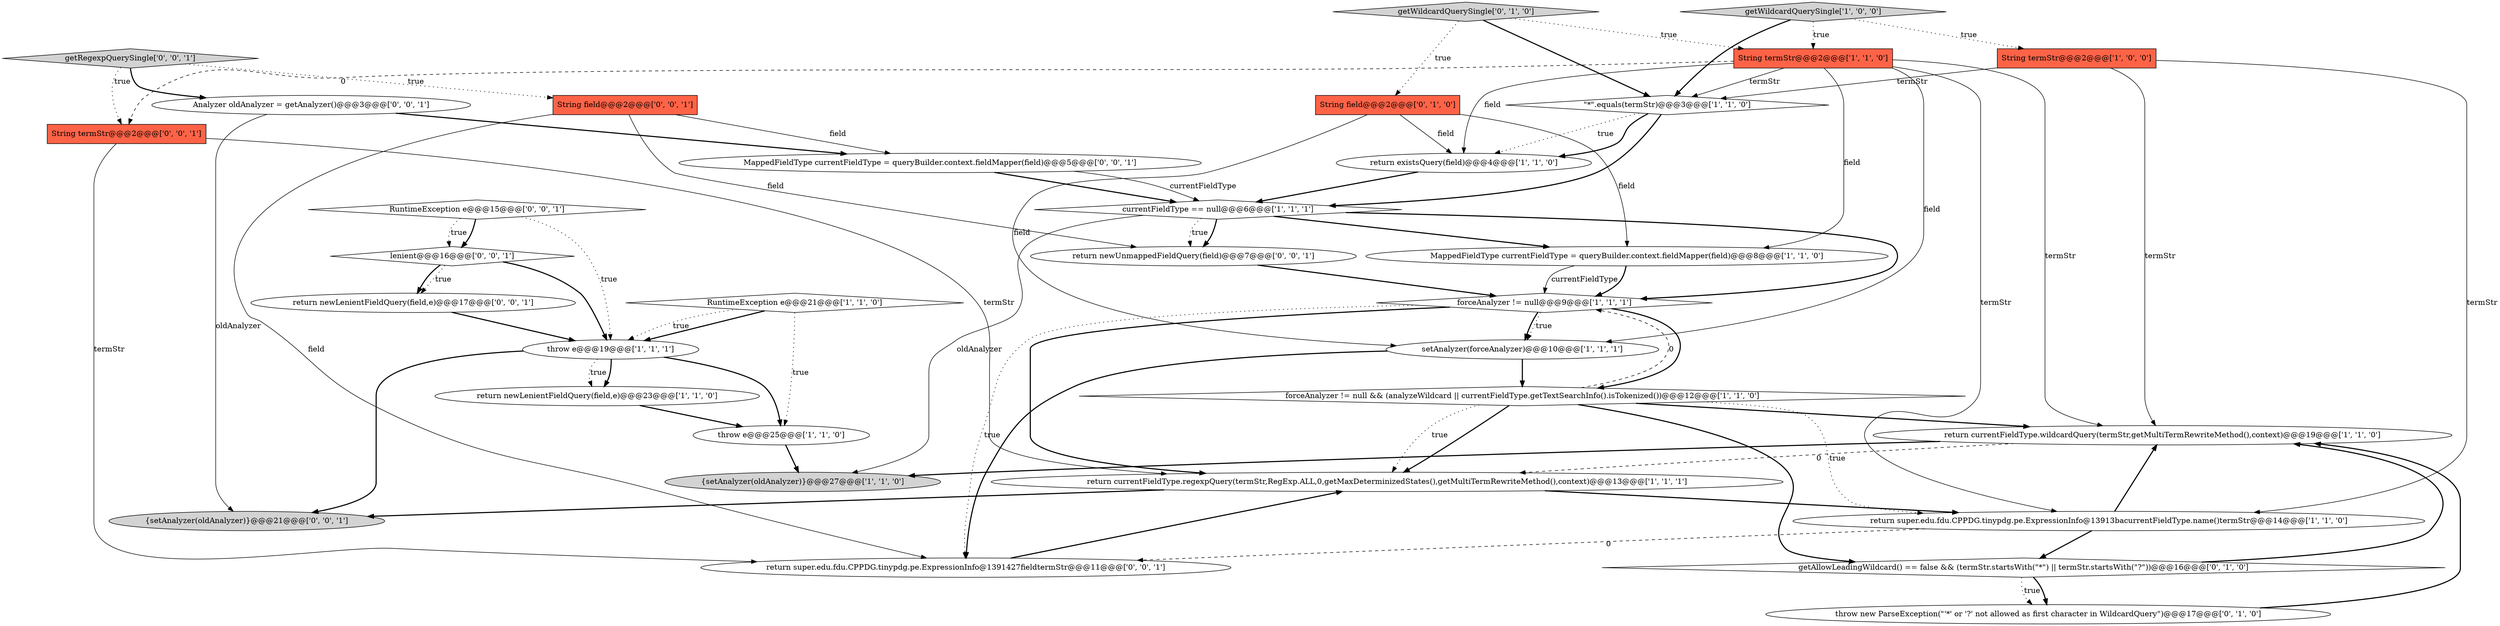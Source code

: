 digraph {
8 [style = filled, label = "throw e@@@25@@@['1', '1', '0']", fillcolor = white, shape = ellipse image = "AAA0AAABBB1BBB"];
4 [style = filled, label = "return currentFieldType.wildcardQuery(termStr,getMultiTermRewriteMethod(),context)@@@19@@@['1', '1', '0']", fillcolor = white, shape = ellipse image = "AAA0AAABBB1BBB"];
28 [style = filled, label = "Analyzer oldAnalyzer = getAnalyzer()@@@3@@@['0', '0', '1']", fillcolor = white, shape = ellipse image = "AAA0AAABBB3BBB"];
17 [style = filled, label = "getWildcardQuerySingle['1', '0', '0']", fillcolor = lightgray, shape = diamond image = "AAA0AAABBB1BBB"];
23 [style = filled, label = "MappedFieldType currentFieldType = queryBuilder.context.fieldMapper(field)@@@5@@@['0', '0', '1']", fillcolor = white, shape = ellipse image = "AAA0AAABBB3BBB"];
16 [style = filled, label = "return currentFieldType.regexpQuery(termStr,RegExp.ALL,0,getMaxDeterminizedStates(),getMultiTermRewriteMethod(),context)@@@13@@@['1', '1', '1']", fillcolor = white, shape = ellipse image = "AAA0AAABBB1BBB"];
21 [style = filled, label = "throw new ParseException(\"'*' or '?' not allowed as first character in WildcardQuery\")@@@17@@@['0', '1', '0']", fillcolor = white, shape = ellipse image = "AAA1AAABBB2BBB"];
7 [style = filled, label = "return newLenientFieldQuery(field,e)@@@23@@@['1', '1', '0']", fillcolor = white, shape = ellipse image = "AAA0AAABBB1BBB"];
20 [style = filled, label = "getWildcardQuerySingle['0', '1', '0']", fillcolor = lightgray, shape = diamond image = "AAA0AAABBB2BBB"];
11 [style = filled, label = "forceAnalyzer != null@@@9@@@['1', '1', '1']", fillcolor = white, shape = diamond image = "AAA0AAABBB1BBB"];
27 [style = filled, label = "return newUnmappedFieldQuery(field)@@@7@@@['0', '0', '1']", fillcolor = white, shape = ellipse image = "AAA0AAABBB3BBB"];
31 [style = filled, label = "String field@@@2@@@['0', '0', '1']", fillcolor = tomato, shape = box image = "AAA0AAABBB3BBB"];
5 [style = filled, label = "{setAnalyzer(oldAnalyzer)}@@@27@@@['1', '1', '0']", fillcolor = lightgray, shape = ellipse image = "AAA0AAABBB1BBB"];
26 [style = filled, label = "lenient@@@16@@@['0', '0', '1']", fillcolor = white, shape = diamond image = "AAA0AAABBB3BBB"];
32 [style = filled, label = "String termStr@@@2@@@['0', '0', '1']", fillcolor = tomato, shape = box image = "AAA0AAABBB3BBB"];
1 [style = filled, label = "\"*\".equals(termStr)@@@3@@@['1', '1', '0']", fillcolor = white, shape = diamond image = "AAA0AAABBB1BBB"];
3 [style = filled, label = "setAnalyzer(forceAnalyzer)@@@10@@@['1', '1', '1']", fillcolor = white, shape = ellipse image = "AAA0AAABBB1BBB"];
6 [style = filled, label = "String termStr@@@2@@@['1', '1', '0']", fillcolor = tomato, shape = box image = "AAA0AAABBB1BBB"];
12 [style = filled, label = "RuntimeException e@@@21@@@['1', '1', '0']", fillcolor = white, shape = diamond image = "AAA0AAABBB1BBB"];
2 [style = filled, label = "return super.edu.fdu.CPPDG.tinypdg.pe.ExpressionInfo@13913bacurrentFieldType.name()termStr@@@14@@@['1', '1', '0']", fillcolor = white, shape = ellipse image = "AAA0AAABBB1BBB"];
10 [style = filled, label = "return existsQuery(field)@@@4@@@['1', '1', '0']", fillcolor = white, shape = ellipse image = "AAA0AAABBB1BBB"];
15 [style = filled, label = "throw e@@@19@@@['1', '1', '1']", fillcolor = white, shape = ellipse image = "AAA0AAABBB1BBB"];
22 [style = filled, label = "return super.edu.fdu.CPPDG.tinypdg.pe.ExpressionInfo@1391427fieldtermStr@@@11@@@['0', '0', '1']", fillcolor = white, shape = ellipse image = "AAA0AAABBB3BBB"];
18 [style = filled, label = "getAllowLeadingWildcard() == false && (termStr.startsWith(\"*\") || termStr.startsWith(\"?\"))@@@16@@@['0', '1', '0']", fillcolor = white, shape = diamond image = "AAA1AAABBB2BBB"];
29 [style = filled, label = "return newLenientFieldQuery(field,e)@@@17@@@['0', '0', '1']", fillcolor = white, shape = ellipse image = "AAA0AAABBB3BBB"];
30 [style = filled, label = "getRegexpQuerySingle['0', '0', '1']", fillcolor = lightgray, shape = diamond image = "AAA0AAABBB3BBB"];
24 [style = filled, label = "{setAnalyzer(oldAnalyzer)}@@@21@@@['0', '0', '1']", fillcolor = lightgray, shape = ellipse image = "AAA0AAABBB3BBB"];
0 [style = filled, label = "String termStr@@@2@@@['1', '0', '0']", fillcolor = tomato, shape = box image = "AAA0AAABBB1BBB"];
25 [style = filled, label = "RuntimeException e@@@15@@@['0', '0', '1']", fillcolor = white, shape = diamond image = "AAA0AAABBB3BBB"];
13 [style = filled, label = "currentFieldType == null@@@6@@@['1', '1', '1']", fillcolor = white, shape = diamond image = "AAA0AAABBB1BBB"];
19 [style = filled, label = "String field@@@2@@@['0', '1', '0']", fillcolor = tomato, shape = box image = "AAA0AAABBB2BBB"];
14 [style = filled, label = "forceAnalyzer != null && (analyzeWildcard || currentFieldType.getTextSearchInfo().isTokenized())@@@12@@@['1', '1', '0']", fillcolor = white, shape = diamond image = "AAA0AAABBB1BBB"];
9 [style = filled, label = "MappedFieldType currentFieldType = queryBuilder.context.fieldMapper(field)@@@8@@@['1', '1', '0']", fillcolor = white, shape = ellipse image = "AAA0AAABBB1BBB"];
26->29 [style = dotted, label="true"];
9->11 [style = solid, label="currentFieldType"];
11->3 [style = bold, label=""];
17->1 [style = bold, label=""];
11->3 [style = dotted, label="true"];
16->24 [style = bold, label=""];
14->11 [style = dashed, label="0"];
23->13 [style = solid, label="currentFieldType"];
3->14 [style = bold, label=""];
7->8 [style = bold, label=""];
17->0 [style = dotted, label="true"];
9->11 [style = bold, label=""];
1->10 [style = bold, label=""];
2->4 [style = bold, label=""];
14->16 [style = bold, label=""];
8->5 [style = bold, label=""];
0->1 [style = solid, label="termStr"];
14->18 [style = bold, label=""];
6->3 [style = solid, label="field"];
12->15 [style = bold, label=""];
4->5 [style = bold, label=""];
25->26 [style = bold, label=""];
6->32 [style = dashed, label="0"];
22->16 [style = bold, label=""];
14->16 [style = dotted, label="true"];
6->10 [style = solid, label="field"];
4->16 [style = dashed, label="0"];
28->23 [style = bold, label=""];
12->15 [style = dotted, label="true"];
11->16 [style = bold, label=""];
25->15 [style = dotted, label="true"];
25->26 [style = dotted, label="true"];
15->24 [style = bold, label=""];
27->11 [style = bold, label=""];
6->4 [style = solid, label="termStr"];
32->16 [style = solid, label="termStr"];
15->7 [style = bold, label=""];
2->22 [style = dashed, label="0"];
11->14 [style = bold, label=""];
20->1 [style = bold, label=""];
28->24 [style = solid, label="oldAnalyzer"];
30->32 [style = dotted, label="true"];
16->2 [style = bold, label=""];
0->2 [style = solid, label="termStr"];
6->9 [style = solid, label="field"];
12->8 [style = dotted, label="true"];
31->22 [style = solid, label="field"];
23->13 [style = bold, label=""];
6->2 [style = solid, label="termStr"];
13->11 [style = bold, label=""];
18->21 [style = dotted, label="true"];
2->18 [style = bold, label=""];
13->27 [style = bold, label=""];
10->13 [style = bold, label=""];
26->15 [style = bold, label=""];
30->31 [style = dotted, label="true"];
31->27 [style = solid, label="field"];
17->6 [style = dotted, label="true"];
14->2 [style = dotted, label="true"];
13->27 [style = dotted, label="true"];
18->21 [style = bold, label=""];
29->15 [style = bold, label=""];
30->28 [style = bold, label=""];
19->9 [style = solid, label="field"];
15->7 [style = dotted, label="true"];
20->19 [style = dotted, label="true"];
13->9 [style = bold, label=""];
3->22 [style = bold, label=""];
14->4 [style = bold, label=""];
11->22 [style = dotted, label="true"];
19->3 [style = solid, label="field"];
21->4 [style = bold, label=""];
0->4 [style = solid, label="termStr"];
32->22 [style = solid, label="termStr"];
20->6 [style = dotted, label="true"];
31->23 [style = solid, label="field"];
13->5 [style = solid, label="oldAnalyzer"];
1->10 [style = dotted, label="true"];
19->10 [style = solid, label="field"];
6->1 [style = solid, label="termStr"];
15->8 [style = bold, label=""];
18->4 [style = bold, label=""];
26->29 [style = bold, label=""];
1->13 [style = bold, label=""];
}
